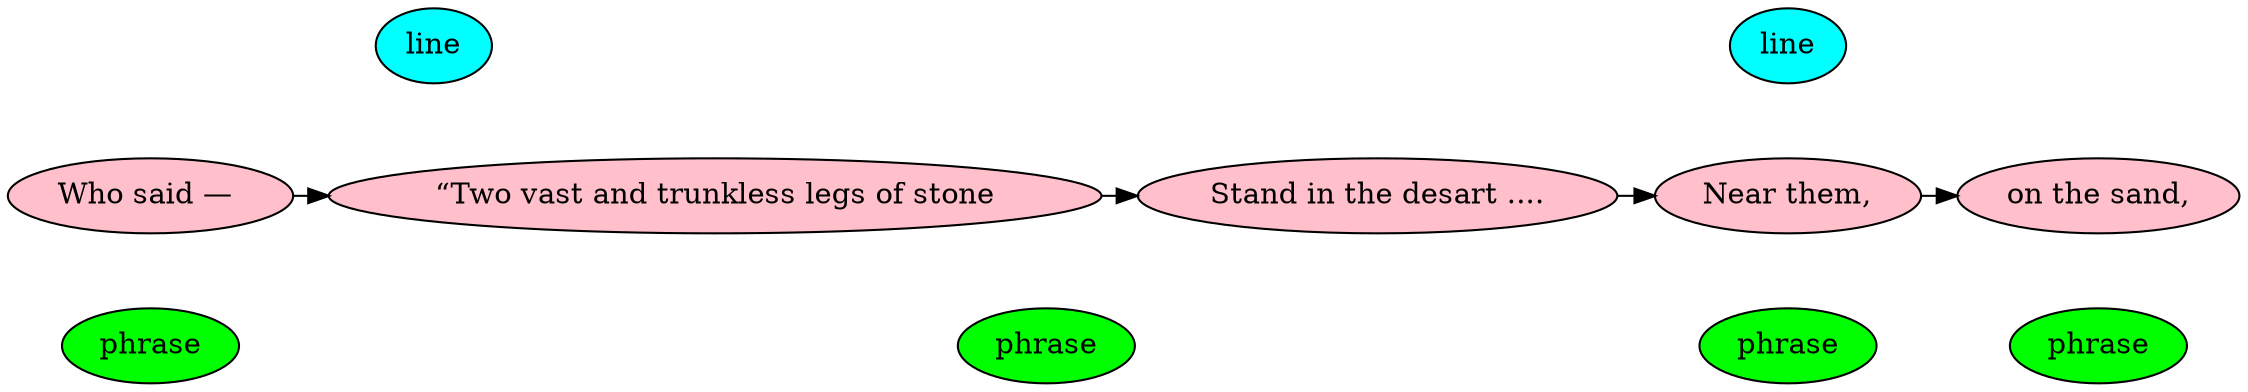 digraph G {
	{ node [rank=max, fillcolor=cyan, style=filled];
		line1[label=line];
		line2[label=line];
	}
	{ node [rank=same, fillcolor=pink, style=filled];
		node1[label="Who said — "];
		node2[label="“Two vast and trunkless legs of stone"]; 
		node3[label="Stand in the desart ...."]; 
		node4[label="Near them,"]; 
		node5[label="on the sand,"];
	}
	{ edge [style=invis];
		line1 -> node1;
		line1 -> node2;
		line2 -> node3;
		line2 -> node4;
		line2 -> node5;
	}
	{ edge [constraint=false] ;
		node1 -> node2 -> node3 -> node4 -> node5;}
	{ node [rank=sink, style=filled, fillcolor=green];
		phrase1[label=phrase]; 
		phrase2[label=phrase]; 
		phrase3[label=phrase]; 
		phrase4[label=phrase];
	}
	{ edge [style=invis];
		node1 -> phrase1;
		node2 -> phrase2;
		node3 -> phrase2;
		node4 -> phrase3;
		node5 -> phrase4;
	}
}

